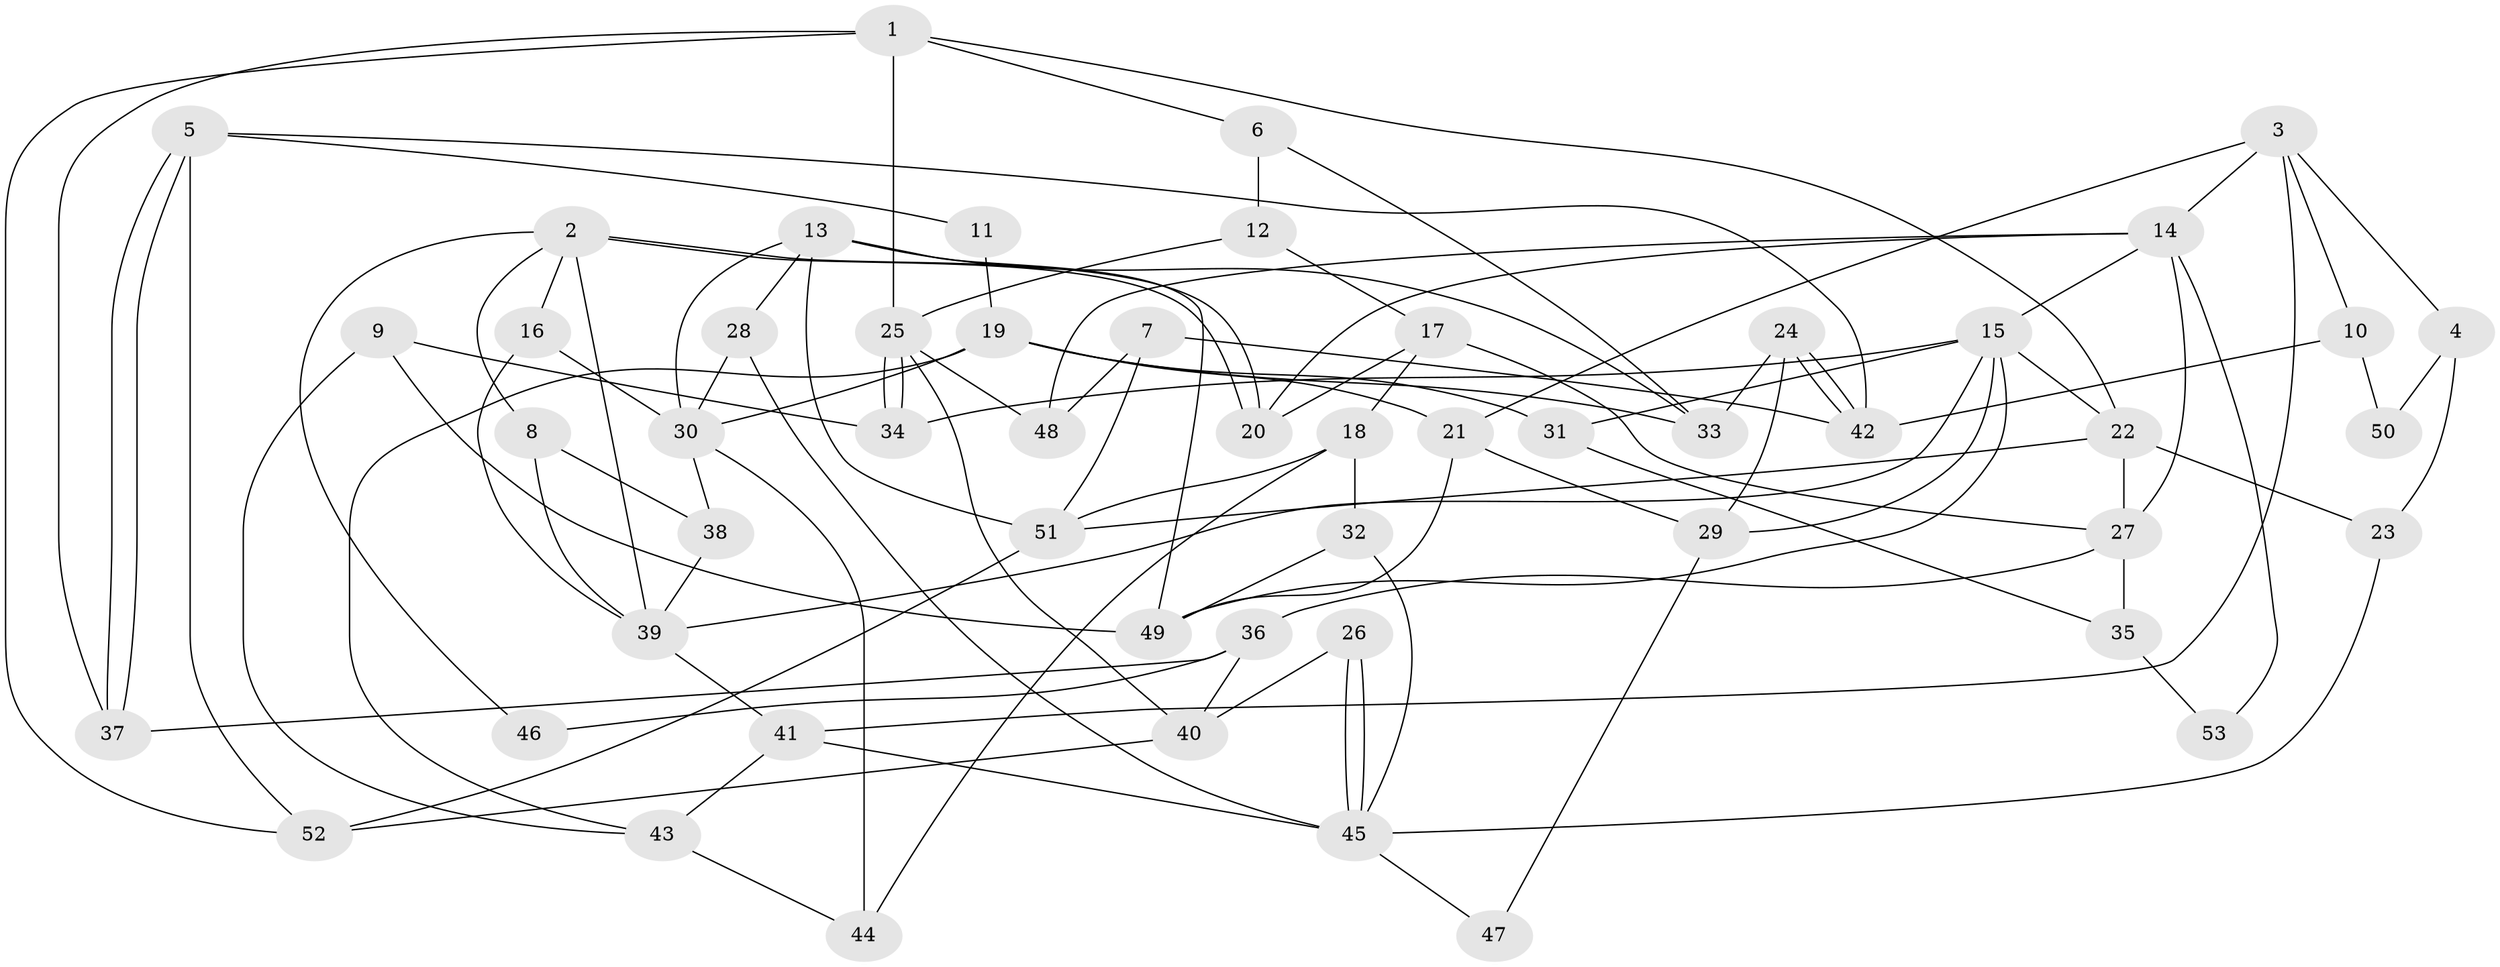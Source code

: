 // Generated by graph-tools (version 1.1) at 2025/35/03/09/25 02:35:57]
// undirected, 53 vertices, 106 edges
graph export_dot {
graph [start="1"]
  node [color=gray90,style=filled];
  1;
  2;
  3;
  4;
  5;
  6;
  7;
  8;
  9;
  10;
  11;
  12;
  13;
  14;
  15;
  16;
  17;
  18;
  19;
  20;
  21;
  22;
  23;
  24;
  25;
  26;
  27;
  28;
  29;
  30;
  31;
  32;
  33;
  34;
  35;
  36;
  37;
  38;
  39;
  40;
  41;
  42;
  43;
  44;
  45;
  46;
  47;
  48;
  49;
  50;
  51;
  52;
  53;
  1 -- 22;
  1 -- 25;
  1 -- 6;
  1 -- 37;
  1 -- 52;
  2 -- 39;
  2 -- 20;
  2 -- 20;
  2 -- 8;
  2 -- 16;
  2 -- 46;
  3 -- 21;
  3 -- 14;
  3 -- 4;
  3 -- 10;
  3 -- 41;
  4 -- 23;
  4 -- 50;
  5 -- 37;
  5 -- 37;
  5 -- 52;
  5 -- 11;
  5 -- 42;
  6 -- 33;
  6 -- 12;
  7 -- 48;
  7 -- 42;
  7 -- 51;
  8 -- 38;
  8 -- 39;
  9 -- 43;
  9 -- 34;
  9 -- 49;
  10 -- 42;
  10 -- 50;
  11 -- 19;
  12 -- 17;
  12 -- 25;
  13 -- 51;
  13 -- 49;
  13 -- 28;
  13 -- 30;
  13 -- 33;
  14 -- 15;
  14 -- 27;
  14 -- 20;
  14 -- 48;
  14 -- 53;
  15 -- 39;
  15 -- 49;
  15 -- 22;
  15 -- 29;
  15 -- 31;
  15 -- 34;
  16 -- 30;
  16 -- 39;
  17 -- 18;
  17 -- 20;
  17 -- 27;
  18 -- 51;
  18 -- 44;
  18 -- 32;
  19 -- 30;
  19 -- 21;
  19 -- 31;
  19 -- 33;
  19 -- 43;
  21 -- 49;
  21 -- 29;
  22 -- 27;
  22 -- 23;
  22 -- 51;
  23 -- 45;
  24 -- 33;
  24 -- 42;
  24 -- 42;
  24 -- 29;
  25 -- 34;
  25 -- 34;
  25 -- 40;
  25 -- 48;
  26 -- 40;
  26 -- 45;
  26 -- 45;
  27 -- 36;
  27 -- 35;
  28 -- 45;
  28 -- 30;
  29 -- 47;
  30 -- 38;
  30 -- 44;
  31 -- 35;
  32 -- 45;
  32 -- 49;
  35 -- 53;
  36 -- 37;
  36 -- 40;
  36 -- 46;
  38 -- 39;
  39 -- 41;
  40 -- 52;
  41 -- 43;
  41 -- 45;
  43 -- 44;
  45 -- 47;
  51 -- 52;
}
